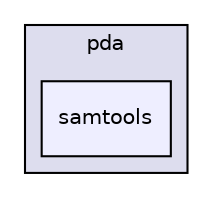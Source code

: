 digraph "java/broad/pda/samtools" {
  compound=true
  node [ fontsize="10", fontname="Helvetica"];
  edge [ labelfontsize="10", labelfontname="Helvetica"];
  subgraph clusterdir_8530d4a580cb4d50cf384308e0640be3 {
    graph [ bgcolor="#ddddee", pencolor="black", label="pda" fontname="Helvetica", fontsize="10", URL="dir_8530d4a580cb4d50cf384308e0640be3.html"]
  dir_0cb260f31f742d93669d9d6741ca4a65 [shape=box, label="samtools", style="filled", fillcolor="#eeeeff", pencolor="black", URL="dir_0cb260f31f742d93669d9d6741ca4a65.html"];
  }
}
